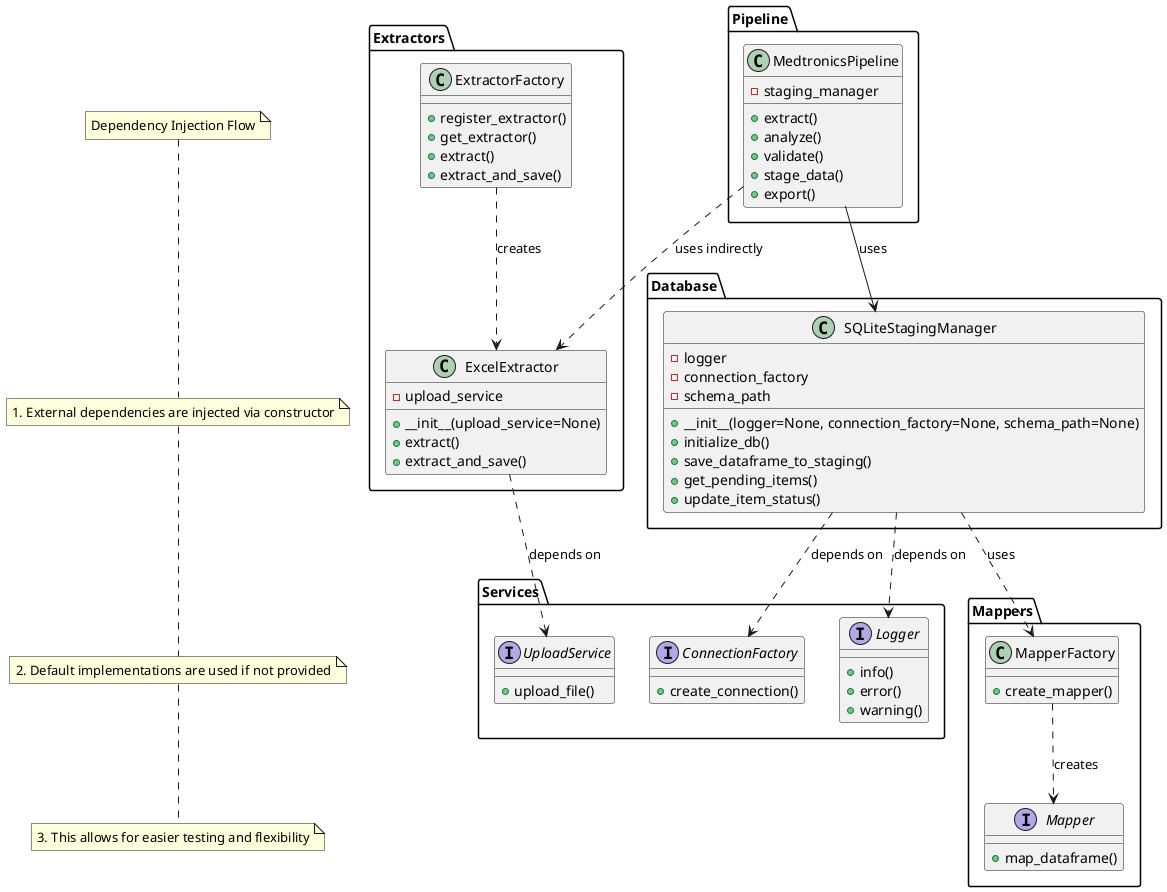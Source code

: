 @startuml "Dependency Injection Data Flow"

' Define components
package "Extractors" {
  class ExcelExtractor {
    -upload_service
    +__init__(upload_service=None)
    +extract()
    +extract_and_save()
  }
  
  class ExtractorFactory {
    +register_extractor()
    +get_extractor()
    +extract()
    +extract_and_save()
  }
}

package "Database" {
  class SQLiteStagingManager {
    -logger
    -connection_factory
    -schema_path
    +__init__(logger=None, connection_factory=None, schema_path=None)
    +initialize_db()
    +save_dataframe_to_staging()
    +get_pending_items()
    +update_item_status()
  }
}

package "Services" {
  interface "UploadService" as UploadService {
    +upload_file()
  }
  
  interface "ConnectionFactory" as ConnectionFactory {
    +create_connection()
  }
  
  interface "Logger" as Logger {
    +info()
    +error()
    +warning()
  }
}

package "Mappers" {
  class MapperFactory {
    +create_mapper()
  }
  
  interface "Mapper" as Mapper {
    +map_dataframe()
  }
}

package "Pipeline" {
  class MedtronicsPipeline {
    -staging_manager
    +extract()
    +analyze()
    +validate()
    +stage_data()
    +export()
  }
}

' Define relationships
MedtronicsPipeline --> SQLiteStagingManager : uses
MedtronicsPipeline ..> ExcelExtractor : uses indirectly

SQLiteStagingManager ..> Logger : depends on
SQLiteStagingManager ..> ConnectionFactory : depends on
SQLiteStagingManager ..> MapperFactory : uses

ExcelExtractor ..> UploadService : depends on
ExtractorFactory ..> ExcelExtractor : creates

MapperFactory ..> Mapper : creates

' Define dependency injection flows
note "Dependency Injection Flow" as N1
note "1. External dependencies are injected via constructor" as N2
note "2. Default implementations are used if not provided" as N3
note "3. This allows for easier testing and flexibility" as N4

N1 .. N2
N2 .. N3
N3 .. N4

@enduml